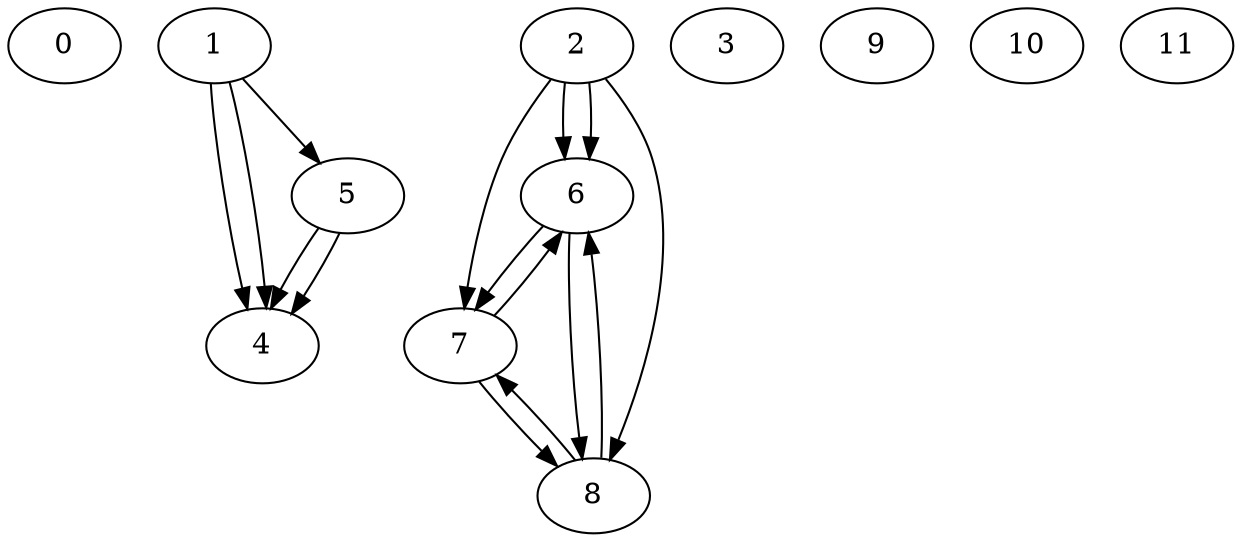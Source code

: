 digraph  {
0 [weight=0];
1 [weight=10];
2 [weight=10];
3 [weight=80];
4 [weight=70];
5 [weight=80];
6 [weight=40];
7 [weight=10];
8 [weight=30];
9 [weight=80];
10 [weight=60];
11 [weight=70];
1 -> 4  [cve=CVE_4_0, key=CVE_4_0];
1 -> 4  [cve=CVE_4_1, key=CVE_4_1];
1 -> 5  [cve=CVE_5_0, key=CVE_5_0];
2 -> 6  [cve=CVE_6_0, key=CVE_6_0];
2 -> 6  [cve=CVE_6_1, key=CVE_6_1];
2 -> 7  [cve=CVE_7_0, key=CVE_7_0];
2 -> 8  [cve=CVE_8_0, key=CVE_8_0];
5 -> 4  [cve=CVE_4_0, key=CVE_4_0];
5 -> 4  [cve=CVE_4_1, key=CVE_4_1];
6 -> 7  [cve=CVE_7_0, key=CVE_7_0];
6 -> 8  [cve=CVE_8_0, key=CVE_8_0];
7 -> 6  [cve=CVE_6_1, key=CVE_6_1];
7 -> 8  [cve=CVE_8_0, key=CVE_8_0];
8 -> 6  [cve=CVE_6_1, key=CVE_6_1];
8 -> 7  [cve=CVE_7_0, key=CVE_7_0];
}
